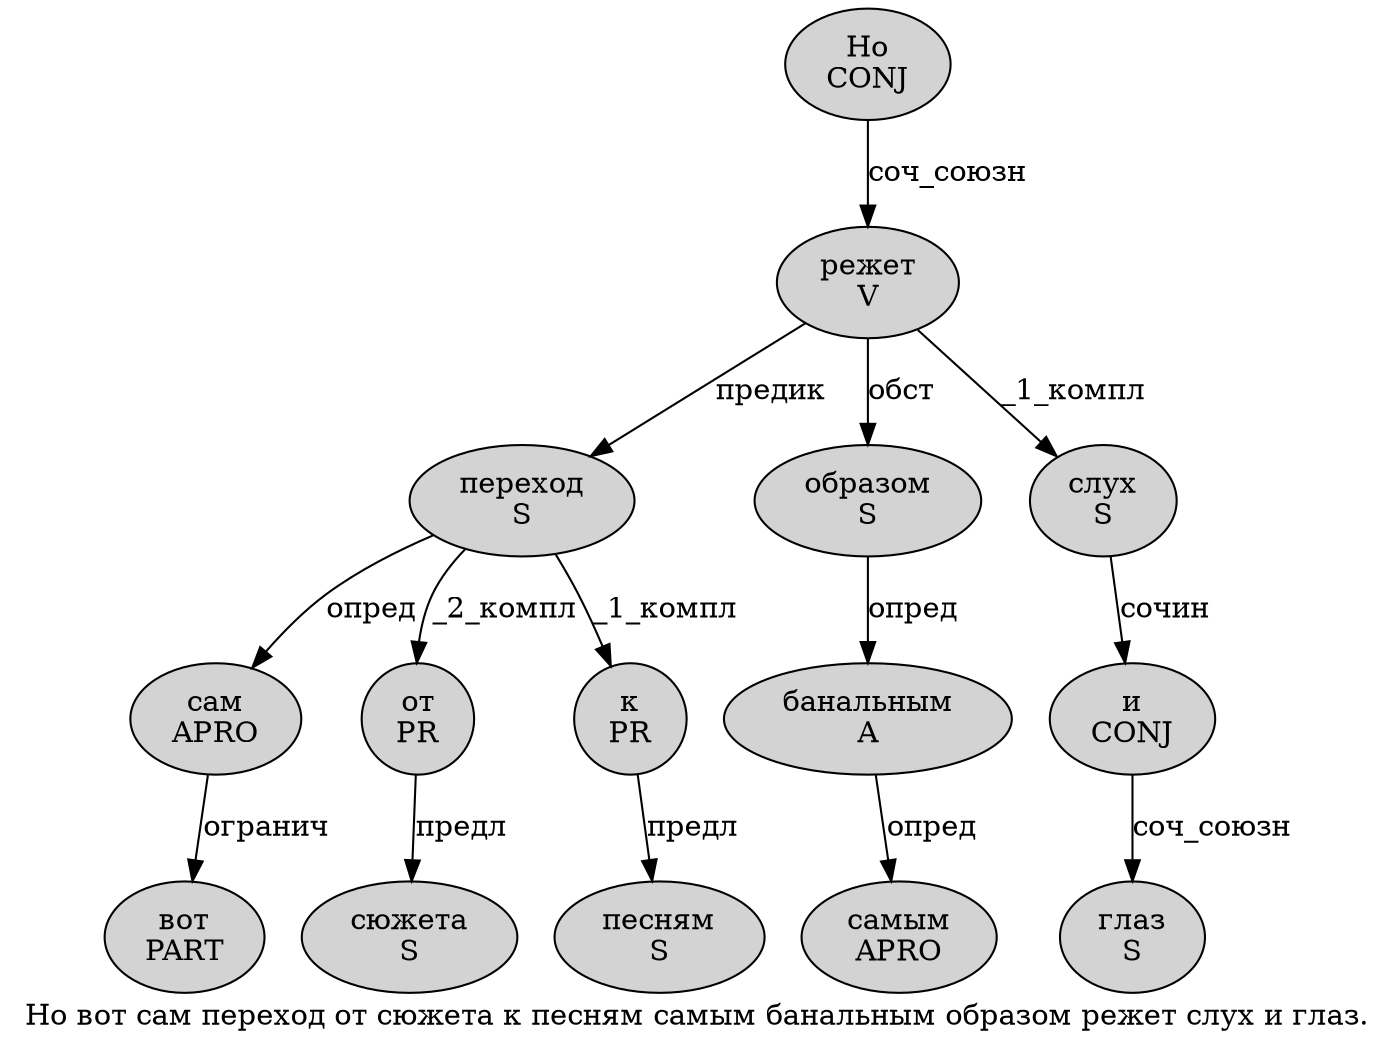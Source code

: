digraph SENTENCE_2357 {
	graph [label="Но вот сам переход от сюжета к песням самым банальным образом режет слух и глаз."]
	node [style=filled]
		0 [label="Но
CONJ" color="" fillcolor=lightgray penwidth=1 shape=ellipse]
		1 [label="вот
PART" color="" fillcolor=lightgray penwidth=1 shape=ellipse]
		2 [label="сам
APRO" color="" fillcolor=lightgray penwidth=1 shape=ellipse]
		3 [label="переход
S" color="" fillcolor=lightgray penwidth=1 shape=ellipse]
		4 [label="от
PR" color="" fillcolor=lightgray penwidth=1 shape=ellipse]
		5 [label="сюжета
S" color="" fillcolor=lightgray penwidth=1 shape=ellipse]
		6 [label="к
PR" color="" fillcolor=lightgray penwidth=1 shape=ellipse]
		7 [label="песням
S" color="" fillcolor=lightgray penwidth=1 shape=ellipse]
		8 [label="самым
APRO" color="" fillcolor=lightgray penwidth=1 shape=ellipse]
		9 [label="банальным
A" color="" fillcolor=lightgray penwidth=1 shape=ellipse]
		10 [label="образом
S" color="" fillcolor=lightgray penwidth=1 shape=ellipse]
		11 [label="режет
V" color="" fillcolor=lightgray penwidth=1 shape=ellipse]
		12 [label="слух
S" color="" fillcolor=lightgray penwidth=1 shape=ellipse]
		13 [label="и
CONJ" color="" fillcolor=lightgray penwidth=1 shape=ellipse]
		14 [label="глаз
S" color="" fillcolor=lightgray penwidth=1 shape=ellipse]
			3 -> 2 [label="опред"]
			3 -> 4 [label="_2_компл"]
			3 -> 6 [label="_1_компл"]
			6 -> 7 [label="предл"]
			10 -> 9 [label="опред"]
			11 -> 3 [label="предик"]
			11 -> 10 [label="обст"]
			11 -> 12 [label="_1_компл"]
			9 -> 8 [label="опред"]
			13 -> 14 [label="соч_союзн"]
			2 -> 1 [label="огранич"]
			4 -> 5 [label="предл"]
			12 -> 13 [label="сочин"]
			0 -> 11 [label="соч_союзн"]
}
